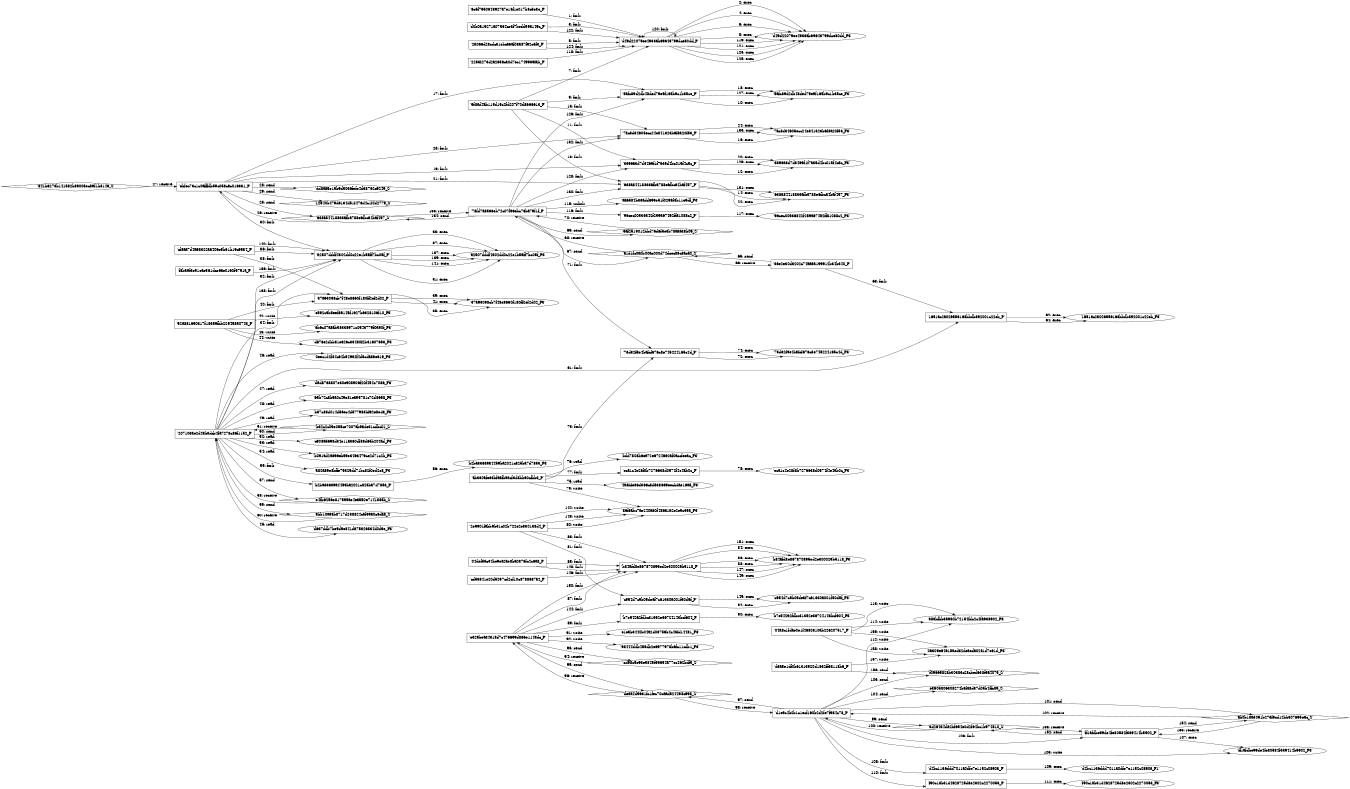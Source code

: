 digraph "D:\Learning\Paper\apt\基于CTI的攻击预警\Dataset\攻击图\ASGfromALLCTI\New VPNFilter malware targets at least 500K networking devices worldwide.dot" {
rankdir="LR"
size="9"
fixedsize="false"
splines="true"
nodesep=0.3
ranksep=0
fontsize=10
overlap="scalexy"
engine= "neato"
	"'6c5f7950643927a7e18f1e017b8c5e8e_P'" [node_type=Process shape=box]
	"'d49d22079ee4933ab69643799dce80dd_P'" [node_type=Process shape=box]
	"'6c5f7950643927a7e18f1e017b8c5e8e_P'" -> "'d49d22079ee4933ab69643799dce80dd_P'" [label="1: fork"]
	"'d49d22079ee4933ab69643799dce80dd_P'" [node_type=Process shape=box]
	"'d49d22079ee4933ab69643799dce80dd_F3'" [node_type=File shape=ellipse]
	"'d49d22079ee4933ab69643799dce80dd_P'" -> "'d49d22079ee4933ab69643799dce80dd_F3'" [label="2: exec"]
	"'d0b0a15271a07564ce3f7bedd59a149c_P'" [node_type=Process shape=box]
	"'d49d22079ee4933ab69643799dce80dd_P'" [node_type=Process shape=box]
	"'d0b0a15271a07564ce3f7bedd59a149c_P'" -> "'d49d22079ee4933ab69643799dce80dd_P'" [label="3: fork"]
	"'d49d22079ee4933ab69643799dce80dd_P'" [node_type=Process shape=box]
	"'d49d22079ee4933ab69643799dce80dd_F3'" [node_type=File shape=ellipse]
	"'d49d22079ee4933ab69643799dce80dd_P'" -> "'d49d22079ee4933ab69643799dce80dd_F3'" [label="4: exec"]
	"'2a066d28cdc31ebca6af08a87f92c5f3_P'" [node_type=Process shape=box]
	"'d49d22079ee4933ab69643799dce80dd_P'" [node_type=Process shape=box]
	"'2a066d28cdc31ebca6af08a87f92c5f3_P'" -> "'d49d22079ee4933ab69643799dce80dd_P'" [label="5: fork"]
	"'d49d22079ee4933ab69643799dce80dd_P'" [node_type=Process shape=box]
	"'d49d22079ee4933ab69643799dce80dd_F3'" [node_type=File shape=ellipse]
	"'d49d22079ee4933ab69643799dce80dd_P'" -> "'d49d22079ee4933ab69643799dce80dd_F3'" [label="6: exec"]
	"'9f8ad4ab115d15c4fd207f70d8666613_P'" [node_type=Process shape=box]
	"'d49d22079ee4933ab69643799dce80dd_P'" [node_type=Process shape=box]
	"'9f8ad4ab115d15c4fd207f70d8666613_P'" -> "'d49d22079ee4933ab69643799dce80dd_P'" [label="7: fork"]
	"'d49d22079ee4933ab69643799dce80dd_P'" [node_type=Process shape=box]
	"'d49d22079ee4933ab69643799dce80dd_F3'" [node_type=File shape=ellipse]
	"'d49d22079ee4933ab69643799dce80dd_P'" -> "'d49d22079ee4933ab69643799dce80dd_F3'" [label="8: exec"]
	"'9f8ad4ab115d15c4fd207f70d8666613_P'" [node_type=Process shape=box]
	"'5afc89d2db48ded79e9f165b9c1b35ce_P'" [node_type=Process shape=box]
	"'9f8ad4ab115d15c4fd207f70d8666613_P'" -> "'5afc89d2db48ded79e9f165b9c1b35ce_P'" [label="9: fork"]
	"'5afc89d2db48ded79e9f165b9c1b35ce_P'" [node_type=Process shape=box]
	"'5afc89d2db48ded79e9f165b9c1b35ce_F3'" [node_type=File shape=ellipse]
	"'5afc89d2db48ded79e9f165b9c1b35ce_P'" -> "'5afc89d2db48ded79e9f165b9c1b35ce_F3'" [label="10: exec"]
	"'9f8ad4ab115d15c4fd207f70d8666613_P'" [node_type=Process shape=box]
	"'3396a3d7d3469f1f7a35d4bc015f4c5c_P'" [node_type=Process shape=box]
	"'9f8ad4ab115d15c4fd207f70d8666613_P'" -> "'3396a3d7d3469f1f7a35d4bc015f4c5c_P'" [label="11: fork"]
	"'3396a3d7d3469f1f7a35d4bc015f4c5c_P'" [node_type=Process shape=box]
	"'3396a3d7d3469f1f7a35d4bc015f4c5c_F3'" [node_type=File shape=ellipse]
	"'3396a3d7d3469f1f7a35d4bc015f4c5c_P'" -> "'3396a3d7d3469f1f7a35d4bc015f4c5c_F3'" [label="12: exec"]
	"'9f8ad4ab115d15c4fd207f70d8666613_P'" [node_type=Process shape=box]
	"'638a84418833afba788e6fbca4baf457_P'" [node_type=Process shape=box]
	"'9f8ad4ab115d15c4fd207f70d8666613_P'" -> "'638a84418833afba788e6fbca4baf457_P'" [label="13: fork"]
	"'638a84418833afba788e6fbca4baf457_P'" [node_type=Process shape=box]
	"'638a84418833afba788e6fbca4baf457_F3'" [node_type=File shape=ellipse]
	"'638a84418833afba788e6fbca4baf457_P'" -> "'638a84418833afba788e6fbca4baf457_F3'" [label="14: exec"]
	"'9f8ad4ab115d15c4fd207f70d8666613_P'" [node_type=Process shape=box]
	"'7ac8d34605ecc24e841323b6f8a20f53_P'" [node_type=Process shape=box]
	"'9f8ad4ab115d15c4fd207f70d8666613_P'" -> "'7ac8d34605ecc24e841323b6f8a20f53_P'" [label="15: fork"]
	"'7ac8d34605ecc24e841323b6f8a20f53_P'" [node_type=Process shape=box]
	"'7ac8d34605ecc24e841323b6f8a20f53_F3'" [node_type=File shape=ellipse]
	"'7ac8d34605ecc24e841323b6f8a20f53_P'" -> "'7ac8d34605ecc24e841323b6f8a20f53_F3'" [label="16: exec"]
	"'ebfec73c1c0afffdb59c058cac016331_P'" [node_type=Process shape=box]
	"'5afc89d2db48ded79e9f165b9c1b35ce_P'" [node_type=Process shape=box]
	"'ebfec73c1c0afffdb59c058cac016331_P'" -> "'5afc89d2db48ded79e9f165b9c1b35ce_P'" [label="17: fork"]
	"'5afc89d2db48ded79e9f165b9c1b35ce_P'" [node_type=Process shape=box]
	"'5afc89d2db48ded79e9f165b9c1b35ce_F3'" [node_type=File shape=ellipse]
	"'5afc89d2db48ded79e9f165b9c1b35ce_P'" -> "'5afc89d2db48ded79e9f165b9c1b35ce_F3'" [label="18: exec"]
	"'ebfec73c1c0afffdb59c058cac016331_P'" [node_type=Process shape=box]
	"'3396a3d7d3469f1f7a35d4bc015f4c5c_P'" [node_type=Process shape=box]
	"'ebfec73c1c0afffdb59c058cac016331_P'" -> "'3396a3d7d3469f1f7a35d4bc015f4c5c_P'" [label="19: fork"]
	"'3396a3d7d3469f1f7a35d4bc015f4c5c_P'" [node_type=Process shape=box]
	"'3396a3d7d3469f1f7a35d4bc015f4c5c_F3'" [node_type=File shape=ellipse]
	"'3396a3d7d3469f1f7a35d4bc015f4c5c_P'" -> "'3396a3d7d3469f1f7a35d4bc015f4c5c_F3'" [label="20: exec"]
	"'ebfec73c1c0afffdb59c058cac016331_P'" [node_type=Process shape=box]
	"'638a84418833afba788e6fbca4baf457_P'" [node_type=Process shape=box]
	"'ebfec73c1c0afffdb59c058cac016331_P'" -> "'638a84418833afba788e6fbca4baf457_P'" [label="21: fork"]
	"'638a84418833afba788e6fbca4baf457_P'" [node_type=Process shape=box]
	"'638a84418833afba788e6fbca4baf457_F3'" [node_type=File shape=ellipse]
	"'638a84418833afba788e6fbca4baf457_P'" -> "'638a84418833afba788e6fbca4baf457_F3'" [label="22: exec"]
	"'ebfec73c1c0afffdb59c058cac016331_P'" [node_type=Process shape=box]
	"'7ac8d34605ecc24e841323b6f8a20f53_P'" [node_type=Process shape=box]
	"'ebfec73c1c0afffdb59c058cac016331_P'" -> "'7ac8d34605ecc24e841323b6f8a20f53_P'" [label="23: fork"]
	"'7ac8d34605ecc24e841323b6f8a20f53_P'" [node_type=Process shape=box]
	"'7ac8d34605ecc24e841323b6f8a20f53_F3'" [node_type=File shape=ellipse]
	"'7ac8d34605ecc24e841323b6f8a20f53_P'" -> "'7ac8d34605ecc24e841323b6f8a20f53_F3'" [label="24: exec"]
	"'638a84418833afba788e6fbca4baf457_S'" [node_type=Socket shape=diamond]
	"'ebfec73c1c0afffdb59c058cac016331_P'" [node_type=Process shape=box]
	"'ebfec73c1c0afffdb59c058cac016331_P'" -> "'638a84418833afba788e6fbca4baf457_S'" [label="25: send"]
	"'638a84418833afba788e6fbca4baf457_S'" -> "'ebfec73c1c0afffdb59c058cac016331_P'" [label="26: receive"]
	"'ebfec73c1c0afffdb59c058cac016331_P'" [node_type=Process shape=box]
	"'341b6273b141582b89005ec89f1b8146_S'" [node_type=Socket shape=diamond]
	"'341b6273b141582b89005ec89f1b8146_S'" -> "'ebfec73c1c0afffdb59c058cac016331_P'" [label="27: receive"]
	"'dd8aa5e15b9d5036fefe4d38762c9249_S'" [node_type=Socket shape=diamond]
	"'ebfec73c1c0afffdb59c058cac016331_P'" [node_type=Process shape=box]
	"'ebfec73c1c0afffdb59c058cac016331_P'" -> "'dd8aa5e15b9d5036fefe4d38762c9249_S'" [label="28: send"]
	"'12640b479d6134d51f476d4c1f4d2779_S'" [node_type=Socket shape=diamond]
	"'ebfec73c1c0afffdb59c058cac016331_P'" [node_type=Process shape=box]
	"'ebfec73c1c0afffdb59c058cac016331_P'" -> "'12640b479d6134d51f476d4c1f4d2779_S'" [label="29: send"]
	"'ebfec73c1c0afffdb59c058cac016331_P'" [node_type=Process shape=box]
	"'a2507dddf4302dd0c22e1b55ff7bc05f_P'" [node_type=Process shape=box]
	"'ebfec73c1c0afffdb59c058cac016331_P'" -> "'a2507dddf4302dd0c22e1b55ff7bc05f_P'" [label="30: fork"]
	"'a2507dddf4302dd0c22e1b55ff7bc05f_P'" [node_type=Process shape=box]
	"'a2507dddf4302dd0c22e1b55ff7bc05f_F3'" [node_type=File shape=ellipse]
	"'a2507dddf4302dd0c22e1b55ff7bc05f_P'" -> "'a2507dddf4302dd0c22e1b55ff7bc05f_F3'" [label="31: exec"]
	"'207103ae2d43badcb4fa7278c86f1152_P'" [node_type=Process shape=box]
	"'a2507dddf4302dd0c22e1b55ff7bc05f_P'" [node_type=Process shape=box]
	"'207103ae2d43badcb4fa7278c86f1152_P'" -> "'a2507dddf4302dd0c22e1b55ff7bc05f_P'" [label="32: fork"]
	"'a2507dddf4302dd0c22e1b55ff7bc05f_P'" [node_type=Process shape=box]
	"'a2507dddf4302dd0c22e1b55ff7bc05f_F3'" [node_type=File shape=ellipse]
	"'a2507dddf4302dd0c22e1b55ff7bc05f_P'" -> "'a2507dddf4302dd0c22e1b55ff7bc05f_F3'" [label="33: exec"]
	"'207103ae2d43badcb4fa7278c86f1152_P'" [node_type=Process shape=box]
	"'37a93098cb7f48e8660f180ff2ef2d02_P'" [node_type=Process shape=box]
	"'207103ae2d43badcb4fa7278c86f1152_P'" -> "'37a93098cb7f48e8660f180ff2ef2d02_P'" [label="34: fork"]
	"'37a93098cb7f48e8660f180ff2ef2d02_P'" [node_type=Process shape=box]
	"'37a93098cb7f48e8660f180ff2ef2d02_F3'" [node_type=File shape=ellipse]
	"'37a93098cb7f48e8660f180ff2ef2d02_P'" -> "'37a93098cb7f48e8660f180ff2ef2d02_F3'" [label="35: exec"]
	"'cf8aa7d4a98322aa406e5b61b19c95a4_P'" [node_type=Process shape=box]
	"'a2507dddf4302dd0c22e1b55ff7bc05f_P'" [node_type=Process shape=box]
	"'cf8aa7d4a98322aa406e5b61b19c95a4_P'" -> "'a2507dddf4302dd0c22e1b55ff7bc05f_P'" [label="36: fork"]
	"'a2507dddf4302dd0c22e1b55ff7bc05f_P'" [node_type=Process shape=box]
	"'a2507dddf4302dd0c22e1b55ff7bc05f_F3'" [node_type=File shape=ellipse]
	"'a2507dddf4302dd0c22e1b55ff7bc05f_P'" -> "'a2507dddf4302dd0c22e1b55ff7bc05f_F3'" [label="37: exec"]
	"'cf8aa7d4a98322aa406e5b61b19c95a4_P'" [node_type=Process shape=box]
	"'37a93098cb7f48e8660f180ff2ef2d02_P'" [node_type=Process shape=box]
	"'cf8aa7d4a98322aa406e5b61b19c95a4_P'" -> "'37a93098cb7f48e8660f180ff2ef2d02_P'" [label="38: fork"]
	"'37a93098cb7f48e8660f180ff2ef2d02_P'" [node_type=Process shape=box]
	"'37a93098cb7f48e8660f180ff2ef2d02_F3'" [node_type=File shape=ellipse]
	"'37a93098cb7f48e8660f180ff2ef2d02_P'" -> "'37a93098cb7f48e8660f180ff2ef2d02_F3'" [label="39: exec"]
	"'52a881690317f18359fbb22945850743_P'" [node_type=Process shape=box]
	"'37a93098cb7f48e8660f180ff2ef2d02_P'" [node_type=Process shape=box]
	"'52a881690317f18359fbb22945850743_P'" -> "'37a93098cb7f48e8660f180ff2ef2d02_P'" [label="40: fork"]
	"'37a93098cb7f48e8660f180ff2ef2d02_P'" [node_type=Process shape=box]
	"'37a93098cb7f48e8660f180ff2ef2d02_F3'" [node_type=File shape=ellipse]
	"'37a93098cb7f48e8660f180ff2ef2d02_P'" -> "'37a93098cb7f48e8660f180ff2ef2d02_F3'" [label="41: exec"]
	"'e592c9b5eef89145f1627b6328106f10_F3'" [node_type=file shape=ellipse]
	"'52a881690317f18359fbb22945850743_P'" [node_type=Process shape=box]
	"'52a881690317f18359fbb22945850743_P'" -> "'e592c9b5eef89145f1627b6328106f10_F3'" [label="42: write"]
	"'6b6c07a8ab58338971c0543779f0a90f_F3'" [node_type=file shape=ellipse]
	"'52a881690317f18359fbb22945850743_P'" [node_type=Process shape=box]
	"'52a881690317f18359fbb22945850743_P'" -> "'6b6c07a8ab58338971c0543779f0a90f_F3'" [label="43: write"]
	"'d676e2dbb81e626c33480f2b31607653_F3'" [node_type=file shape=ellipse]
	"'52a881690317f18359fbb22945850743_P'" [node_type=Process shape=box]
	"'52a881690317f18359fbb22945850743_P'" -> "'d676e2dbb81e626c33480f2b31607653_F3'" [label="44: write"]
	"'d637ddb7be9d9e841da75326834d0d9e_F3'" [node_type=file shape=ellipse]
	"'207103ae2d43badcb4fa7278c86f1152_P'" [node_type=Process shape=box]
	"'207103ae2d43badcb4fa7278c86f1152_P'" -> "'d637ddb7be9d9e841da75326834d0d9e_F3'" [label="45: read"]
	"'0eec1d4f84c64b549a4f4d5cda8ae619_F3'" [node_type=file shape=ellipse]
	"'207103ae2d43badcb4fa7278c86f1152_P'" [node_type=Process shape=box]
	"'207103ae2d43badcb4fa7278c86f1152_P'" -> "'0eec1d4f84c64b549a4f4d5cda8ae619_F3'" [label="46: read"]
	"'d5d8768807e30e908906f20f454c7086_F3'" [node_type=file shape=ellipse]
	"'207103ae2d43badcb4fa7278c86f1152_P'" [node_type=Process shape=box]
	"'207103ae2d43badcb4fa7278c86f1152_P'" -> "'d5d8768807e30e908906f20f454c7086_F3'" [label="47: read"]
	"'65b72c8b5a0c49e81ea55781c72d8658_F3'" [node_type=file shape=ellipse]
	"'207103ae2d43badcb4fa7278c86f1152_P'" [node_type=Process shape=box]
	"'207103ae2d43badcb4fa7278c86f1152_P'" -> "'65b72c8b5a0c49e81ea55781c72d8658_F3'" [label="48: read"]
	"'b37c88d014d56ec4d577988bf92e8ed3_F3'" [node_type=file shape=ellipse]
	"'207103ae2d43badcb4fa7278c86f1152_P'" [node_type=Process shape=box]
	"'207103ae2d43badcb4fa7278c86f1152_P'" -> "'b37c88d014d56ec4d577988bf92e8ed3_F3'" [label="49: read"]
	"'b32c2c09e055ce7007ab9ade31cdbc01_S'" [node_type=Socket shape=diamond]
	"'207103ae2d43badcb4fa7278c86f1152_P'" [node_type=Process shape=box]
	"'207103ae2d43badcb4fa7278c86f1152_P'" -> "'b32c2c09e055ce7007ab9ade31cdbc01_S'" [label="50: send"]
	"'b32c2c09e055ce7007ab9ade31cdbc01_S'" -> "'207103ae2d43badcb4fa7278c86f1152_P'" [label="51: receive"]
	"'c908a5698d34e11a360df88d65b204ad_F3'" [node_type=file shape=ellipse]
	"'207103ae2d43badcb4fa7278c86f1152_P'" [node_type=Process shape=box]
	"'207103ae2d43badcb4fa7278c86f1152_P'" -> "'c908a5698d34e11a360df88d65b204ad_F3'" [label="52: read"]
	"'b091ad2a696eb59e3463479ce2d71c2b_F3'" [node_type=file shape=ellipse]
	"'207103ae2d43badcb4fa7278c86f1152_P'" [node_type=Process shape=box]
	"'207103ae2d43badcb4fa7278c86f1152_P'" -> "'b091ad2a696eb59e3463479ce2d71c2b_F3'" [label="53: read"]
	"'a82a89e8bffe75325dd71bc82f0ed2e8_F3'" [node_type=file shape=ellipse]
	"'207103ae2d43badcb4fa7278c86f1152_P'" [node_type=Process shape=box]
	"'207103ae2d43badcb4fa7278c86f1152_P'" -> "'a82a89e8bffe75325dd71bc82f0ed2e8_F3'" [label="54: read"]
	"'207103ae2d43badcb4fa7278c86f1152_P'" [node_type=Process shape=box]
	"'b2ba33689a4459ba2021c825ba7d7853_P'" [node_type=Process shape=box]
	"'207103ae2d43badcb4fa7278c86f1152_P'" -> "'b2ba33689a4459ba2021c825ba7d7853_P'" [label="55: fork"]
	"'b2ba33689a4459ba2021c825ba7d7853_P'" [node_type=Process shape=box]
	"'b2ba33689a4459ba2021c825ba7d7853_F3'" [node_type=File shape=ellipse]
	"'b2ba33689a4459ba2021c825ba7d7853_P'" -> "'b2ba33689a4459ba2021c825ba7d7853_F3'" [label="56: exec"]
	"'e4fb6256e817595ae4ea550e7141385b_S'" [node_type=Socket shape=diamond]
	"'207103ae2d43badcb4fa7278c86f1152_P'" [node_type=Process shape=box]
	"'207103ae2d43badcb4fa7278c86f1152_P'" -> "'e4fb6256e817595ae4ea550e7141385b_S'" [label="57: send"]
	"'e4fb6256e817595ae4ea550e7141385b_S'" -> "'207103ae2d43badcb4fa7278c86f1152_P'" [label="58: receive"]
	"'3bb10a98b8717d238824c5f99a0c6da8_S'" [node_type=Socket shape=diamond]
	"'207103ae2d43badcb4fa7278c86f1152_P'" [node_type=Process shape=box]
	"'207103ae2d43badcb4fa7278c86f1152_P'" -> "'3bb10a98b8717d238824c5f99a0c6da8_S'" [label="59: send"]
	"'3bb10a98b8717d238824c5f99a0c6da8_S'" -> "'207103ae2d43badcb4fa7278c86f1152_P'" [label="60: receive"]
	"'207103ae2d43badcb4fa7278c86f1152_P'" [node_type=Process shape=box]
	"'1651ac2a026556168bbdb892001c22eb_P'" [node_type=Process shape=box]
	"'207103ae2d43badcb4fa7278c86f1152_P'" -> "'1651ac2a026556168bbdb892001c22eb_P'" [label="61: fork"]
	"'1651ac2a026556168bbdb892001c22eb_P'" [node_type=Process shape=box]
	"'1651ac2a026556168bbdb892001c22eb_F3'" [node_type=File shape=ellipse]
	"'1651ac2a026556168bbdb892001c22eb_P'" -> "'1651ac2a026556168bbdb892001c22eb_F3'" [label="62: exec"]
	"'36e2e30d3202c74aa5a199912b34b340_P'" [node_type=Process shape=box]
	"'1651ac2a026556168bbdb892001c22eb_P'" [node_type=Process shape=box]
	"'36e2e30d3202c74aa5a199912b34b340_P'" -> "'1651ac2a026556168bbdb892001c22eb_P'" [label="63: fork"]
	"'1651ac2a026556168bbdb892001c22eb_P'" [node_type=Process shape=box]
	"'1651ac2a026556168bbdb892001c22eb_F3'" [node_type=File shape=ellipse]
	"'1651ac2a026556168bbdb892001c22eb_P'" -> "'1651ac2a026556168bbdb892001c22eb_F3'" [label="64: exec"]
	"'a1d1fc0a0b00ac000d74dcec86c8aca0_S'" [node_type=Socket shape=diamond]
	"'36e2e30d3202c74aa5a199912b34b340_P'" [node_type=Process shape=box]
	"'36e2e30d3202c74aa5a199912b34b340_P'" -> "'a1d1fc0a0b00ac000d74dcec86c8aca0_S'" [label="65: send"]
	"'a1d1fc0a0b00ac000d74dcec86c8aca0_S'" -> "'36e2e30d3202c74aa5a199912b34b340_P'" [label="66: receive"]
	"'a1d1fc0a0b00ac000d74dcec86c8aca0_S'" [node_type=Socket shape=diamond]
	"'78fd7a8566eb72c07f96ebc76ba79f1f_P'" [node_type=Process shape=box]
	"'78fd7a8566eb72c07f96ebc76ba79f1f_P'" -> "'a1d1fc0a0b00ac000d74dcec86c8aca0_S'" [label="67: send"]
	"'a1d1fc0a0b00ac000d74dcec86c8aca0_S'" -> "'78fd7a8566eb72c07f96ebc76ba79f1f_P'" [label="68: receive"]
	"'5af2519012bbd76d6f5e3b78aaa38b09_S'" [node_type=Socket shape=diamond]
	"'78fd7a8566eb72c07f96ebc76ba79f1f_P'" [node_type=Process shape=box]
	"'78fd7a8566eb72c07f96ebc76ba79f1f_P'" -> "'5af2519012bbd76d6f5e3b78aaa38b09_S'" [label="69: send"]
	"'5af2519012bbd76d6f5e3b78aaa38b09_S'" -> "'78fd7a8566eb72c07f96ebc76ba79f1f_P'" [label="70: receive"]
	"'78fd7a8566eb72c07f96ebc76ba79f1f_P'" [node_type=Process shape=box]
	"'73d32f9e4bafcf676c8e745224165c4d_P'" [node_type=Process shape=box]
	"'78fd7a8566eb72c07f96ebc76ba79f1f_P'" -> "'73d32f9e4bafcf676c8e745224165c4d_P'" [label="71: fork"]
	"'73d32f9e4bafcf676c8e745224165c4d_P'" [node_type=Process shape=box]
	"'73d32f9e4bafcf676c8e745224165c4d_F3'" [node_type=File shape=ellipse]
	"'73d32f9e4bafcf676c8e745224165c4d_P'" -> "'73d32f9e4bafcf676c8e745224165c4d_F3'" [label="72: exec"]
	"'ab330afe33bfa5fb5acf3d8bb60cfbb3_P'" [node_type=Process shape=box]
	"'73d32f9e4bafcf676c8e745224165c4d_P'" [node_type=Process shape=box]
	"'ab330afe33bfa5fb5acf3d8bb60cfbb3_P'" -> "'73d32f9e4bafcf676c8e745224165c4d_P'" [label="73: fork"]
	"'73d32f9e4bafcf676c8e745224165c4d_P'" [node_type=Process shape=box]
	"'73d32f9e4bafcf676c8e745224165c4d_F3'" [node_type=File shape=ellipse]
	"'73d32f9e4bafcf676c8e745224165c4d_P'" -> "'73d32f9e4bafcf676c8e745224165c4d_F3'" [label="74: exec"]
	"'4a6bfe86d366c8d538669eecbdae16a5_F3'" [node_type=file shape=ellipse]
	"'ab330afe33bfa5fb5acf3d8bb60cfbb3_P'" [node_type=Process shape=box]
	"'ab330afe33bfa5fb5acf3d8bb60cfbb3_P'" -> "'4a6bfe86d366c8d538669eecbdae16a5_F3'" [label="75: read"]
	"'bdd7808b6ea72e6724662af0accfeeac_F3'" [node_type=file shape=ellipse]
	"'ab330afe33bfa5fb5acf3d8bb60cfbb3_P'" [node_type=Process shape=box]
	"'ab330afe33bfa5fb5acf3d8bb60cfbb3_P'" -> "'bdd7808b6ea72e6724662af0accfeeac_F3'" [label="76: read"]
	"'ab330afe33bfa5fb5acf3d8bb60cfbb3_P'" [node_type=Process shape=box]
	"'eca1c4e28f8b7276638d0574f4e4ab0c_P'" [node_type=Process shape=box]
	"'ab330afe33bfa5fb5acf3d8bb60cfbb3_P'" -> "'eca1c4e28f8b7276638d0574f4e4ab0c_P'" [label="77: fork"]
	"'eca1c4e28f8b7276638d0574f4e4ab0c_P'" [node_type=Process shape=box]
	"'eca1c4e28f8b7276638d0574f4e4ab0c_F3'" [node_type=File shape=ellipse]
	"'eca1c4e28f8b7276638d0574f4e4ab0c_P'" -> "'eca1c4e28f8b7276638d0574f4e4ab0c_F3'" [label="78: exec"]
	"'86f8abc7ae240a60f486a1a2e2e9c398_F3'" [node_type=file shape=ellipse]
	"'ab330afe33bfa5fb5acf3d8bb60cfbb3_P'" [node_type=Process shape=box]
	"'ab330afe33bfa5fb5acf3d8bb60cfbb3_P'" -> "'86f8abc7ae240a60f486a1a2e2e9c398_F3'" [label="79: write"]
	"'86f8abc7ae240a60f486a1a2e2e9c398_F3'" [node_type=file shape=ellipse]
	"'2e9901fabb9b31c02b722e2e830138d4_P'" [node_type=Process shape=box]
	"'2e9901fabb9b31c02b722e2e830138d4_P'" -> "'86f8abc7ae240a60f486a1a2e2e9c398_F3'" [label="80: write"]
	"'2e9901fabb9b31c02b722e2e830138d4_P'" [node_type=Process shape=box]
	"'c954d7c9b05deaf7c61330a001f50d5f_P'" [node_type=Process shape=box]
	"'2e9901fabb9b31c02b722e2e830138d4_P'" -> "'c954d7c9b05deaf7c61330a001f50d5f_P'" [label="81: fork"]
	"'c954d7c9b05deaf7c61330a001f50d5f_P'" [node_type=Process shape=box]
	"'c954d7c9b05deaf7c61330a001f50d5f_F3'" [node_type=File shape=ellipse]
	"'c954d7c9b05deaf7c61330a001f50d5f_P'" -> "'c954d7c9b05deaf7c61330a001f50d5f_F3'" [label="82: exec"]
	"'2e9901fabb9b31c02b722e2e830138d4_P'" [node_type=Process shape=box]
	"'b84afd8e867870895ed2e300029b5118_P'" [node_type=Process shape=box]
	"'2e9901fabb9b31c02b722e2e830138d4_P'" -> "'b84afd8e867870895ed2e300029b5118_P'" [label="83: fork"]
	"'b84afd8e867870895ed2e300029b5118_P'" [node_type=Process shape=box]
	"'b84afd8e867870895ed2e300029b5118_F3'" [node_type=File shape=ellipse]
	"'b84afd8e867870895ed2e300029b5118_P'" -> "'b84afd8e867870895ed2e300029b5118_F3'" [label="84: exec"]
	"'04def5ac34be9ea2ae8ba0876fc4c6a8_P'" [node_type=Process shape=box]
	"'b84afd8e867870895ed2e300029b5118_P'" [node_type=Process shape=box]
	"'04def5ac34be9ea2ae8ba0876fc4c6a8_P'" -> "'b84afd8e867870895ed2e300029b5118_P'" [label="85: fork"]
	"'b84afd8e867870895ed2e300029b5118_P'" [node_type=Process shape=box]
	"'b84afd8e867870895ed2e300029b5118_F3'" [node_type=File shape=ellipse]
	"'b84afd8e867870895ed2e300029b5118_P'" -> "'b84afd8e867870895ed2e300029b5118_F3'" [label="86: exec"]
	"'e329bea34318d7c476699d866e1143dc_P'" [node_type=Process shape=box]
	"'b84afd8e867870895ed2e300029b5118_P'" [node_type=Process shape=box]
	"'e329bea34318d7c476699d866e1143dc_P'" -> "'b84afd8e867870895ed2e300029b5118_P'" [label="87: fork"]
	"'b84afd8e867870895ed2e300029b5118_P'" [node_type=Process shape=box]
	"'b84afd8e867870895ed2e300029b5118_F3'" [node_type=File shape=ellipse]
	"'b84afd8e867870895ed2e300029b5118_P'" -> "'b84afd8e867870895ed2e300029b5118_F3'" [label="88: exec"]
	"'e329bea34318d7c476699d866e1143dc_P'" [node_type=Process shape=box]
	"'b7e542a2fdbc31352e36724143bcf604_P'" [node_type=Process shape=box]
	"'e329bea34318d7c476699d866e1143dc_P'" -> "'b7e542a2fdbc31352e36724143bcf604_P'" [label="89: fork"]
	"'b7e542a2fdbc31352e36724143bcf604_P'" [node_type=Process shape=box]
	"'b7e542a2fdbc31352e36724143bcf604_F3'" [node_type=File shape=ellipse]
	"'b7e542a2fdbc31352e36724143bcf604_P'" -> "'b7e542a2fdbc31352e36724143bcf604_F3'" [label="90: exec"]
	"'e1eab3440b04a2d03756b4c43fd14481_F3'" [node_type=file shape=ellipse]
	"'e329bea34318d7c476699d866e1143dc_P'" [node_type=Process shape=box]
	"'e329bea34318d7c476699d866e1143dc_P'" -> "'e1eab3440b04a2d03756b4c43fd14481_F3'" [label="91: write"]
	"'98444ddb455db2e6977978b6fc11cdb1_F3'" [node_type=file shape=ellipse]
	"'e329bea34318d7c476699d866e1143dc_P'" [node_type=Process shape=box]
	"'e329bea34318d7c476699d866e1143dc_P'" -> "'98444ddb455db2e6977978b6fc11cdb1_F3'" [label="92: write"]
	"'cd98c5e93e5845f59654a77ec462bdf5_S'" [node_type=Socket shape=diamond]
	"'e329bea34318d7c476699d866e1143dc_P'" [node_type=Process shape=box]
	"'e329bea34318d7c476699d866e1143dc_P'" -> "'cd98c5e93e5845f59654a77ec462bdf5_S'" [label="93: send"]
	"'cd98c5e93e5845f59654a77ec462bdf5_S'" -> "'e329bea34318d7c476699d866e1143dc_P'" [label="94: receive"]
	"'de3a4d9631fc1fec70caad524498c998_S'" [node_type=Socket shape=diamond]
	"'e329bea34318d7c476699d866e1143dc_P'" [node_type=Process shape=box]
	"'e329bea34318d7c476699d866e1143dc_P'" -> "'de3a4d9631fc1fec70caad524498c998_S'" [label="95: send"]
	"'de3a4d9631fc1fec70caad524498c998_S'" -> "'e329bea34318d7c476699d866e1143dc_P'" [label="96: receive"]
	"'de3a4d9631fc1fec70caad524498c998_S'" [node_type=Socket shape=diamond]
	"'d1e9c4b0b1c1ecf160b2d2fe7f984c78_P'" [node_type=Process shape=box]
	"'d1e9c4b0b1c1ecf160b2d2fe7f984c78_P'" -> "'de3a4d9631fc1fec70caad524498c998_S'" [label="97: send"]
	"'de3a4d9631fc1fec70caad524498c998_S'" -> "'d1e9c4b0b1c1ecf160b2d2fe7f984c78_P'" [label="98: receive"]
	"'3d26434d82bf654e0d2f64bc1b974810_S'" [node_type=Socket shape=diamond]
	"'d1e9c4b0b1c1ecf160b2d2fe7f984c78_P'" [node_type=Process shape=box]
	"'d1e9c4b0b1c1ecf160b2d2fe7f984c78_P'" -> "'3d26434d82bf654e0d2f64bc1b974810_S'" [label="99: send"]
	"'3d26434d82bf654e0d2f64bc1b974810_S'" -> "'d1e9c4b0b1c1ecf160b2d2fe7f984c78_P'" [label="100: receive"]
	"'ab0b18a3091b275f9cd12bb307695e6c_S'" [node_type=Socket shape=diamond]
	"'d1e9c4b0b1c1ecf160b2d2fe7f984c78_P'" [node_type=Process shape=box]
	"'d1e9c4b0b1c1ecf160b2d2fe7f984c78_P'" -> "'ab0b18a3091b275f9cd12bb307695e6c_S'" [label="101: send"]
	"'ab0b18a3091b275f9cd12bb307695e6c_S'" -> "'d1e9c4b0b1c1ecf160b2d2fe7f984c78_P'" [label="102: receive"]
	"'f09665828b30383c28cbed638f5a4075_S'" [node_type=Socket shape=diamond]
	"'d1e9c4b0b1c1ecf160b2d2fe7f984c78_P'" [node_type=Process shape=box]
	"'d1e9c4b0b1c1ecf160b2d2fe7f984c78_P'" -> "'f09665828b30383c28cbed638f5a4075_S'" [label="103: send"]
	"'e3605806308274b8fa8d37d05b4ffc89_S'" [node_type=Socket shape=diamond]
	"'d1e9c4b0b1c1ecf160b2d2fe7f984c78_P'" [node_type=Process shape=box]
	"'d1e9c4b0b1c1ecf160b2d2fe7f984c78_P'" -> "'e3605806308274b8fa8d37d05b4ffc89_S'" [label="104: send"]
	"'ff1afdbe99de4fe80584f339414b5902_F3'" [node_type=file shape=ellipse]
	"'d1e9c4b0b1c1ecf160b2d2fe7f984c78_P'" [node_type=Process shape=box]
	"'d1e9c4b0b1c1ecf160b2d2fe7f984c78_P'" -> "'ff1afdbe99de4fe80584f339414b5902_F3'" [label="105: write"]
	"'d1e9c4b0b1c1ecf160b2d2fe7f984c78_P'" [node_type=Process shape=box]
	"'ff1afdbe99de4fe80584f339414b5902_P'" [node_type=Process shape=box]
	"'d1e9c4b0b1c1ecf160b2d2fe7f984c78_P'" -> "'ff1afdbe99de4fe80584f339414b5902_P'" [label="106: fork"]
	"'ff1afdbe99de4fe80584f339414b5902_P'" [node_type=Process shape=box]
	"'ff1afdbe99de4fe80584f339414b5902_F3'" [node_type=File shape=ellipse]
	"'ff1afdbe99de4fe80584f339414b5902_P'" -> "'ff1afdbe99de4fe80584f339414b5902_F3'" [label="107: exec"]
	"'d1e9c4b0b1c1ecf160b2d2fe7f984c78_P'" [node_type=Process shape=box]
	"'d4bc1136ddd7011a0dfe7e1152c0890a_P'" [node_type=Process shape=box]
	"'d1e9c4b0b1c1ecf160b2d2fe7f984c78_P'" -> "'d4bc1136ddd7011a0dfe7e1152c0890a_P'" [label="108: fork"]
	"'d4bc1136ddd7011a0dfe7e1152c0890a_P'" [node_type=Process shape=box]
	"'d4bc1136ddd7011a0dfe7e1152c0890a_F1'" [node_type=File shape=ellipse]
	"'d4bc1136ddd7011a0dfe7e1152c0890a_P'" -> "'d4bc1136ddd7011a0dfe7e1152c0890a_F1'" [label="109: exec"]
	"'d1e9c4b0b1c1ecf160b2d2fe7f984c78_P'" [node_type=Process shape=box]
	"'f90c18b31d4628725d8e2302c2270053_P'" [node_type=Process shape=box]
	"'d1e9c4b0b1c1ecf160b2d2fe7f984c78_P'" -> "'f90c18b31d4628725d8e2302c2270053_P'" [label="110: fork"]
	"'f90c18b31d4628725d8e2302c2270053_P'" [node_type=Process shape=box]
	"'f90c18b31d4628725d8e2302c2270053_F3'" [node_type=File shape=ellipse]
	"'f90c18b31d4628725d8e2302c2270053_P'" -> "'f90c18b31d4628725d8e2302c2270053_F3'" [label="111: exec"]
	"'38abfbb35980b72154fdc2c4fa938902_F3'" [node_type=file shape=ellipse]
	"'d1e9c4b0b1c1ecf160b2d2fe7f984c78_P'" [node_type=Process shape=box]
	"'d1e9c4b0b1c1ecf160b2d2fe7f984c78_P'" -> "'38abfbb35980b72154fdc2c4fa938902_F3'" [label="112: write"]
	"'38abfbb35980b72154fdc2c4fa938902_F3'" [node_type=file shape=ellipse]
	"'04a8c1fdae0e1f4680810ab226207517_P'" [node_type=Process shape=box]
	"'04a8c1fdae0e1f4680810ab226207517_P'" -> "'38abfbb35980b72154fdc2c4fa938902_F3'" [label="113: write"]
	"'38abfbb35980b72154fdc2c4fa938902_F3'" [node_type=file shape=ellipse]
	"'04a8c1fdae0e1f4680810ab226207517_P'" [node_type=Process shape=box]
	"'04a8c1fdae0e1f4680810ab226207517_P'" -> "'38abfbb35980b72154fdc2c4fa938902_F3'" [label="114: write"]
	"'aa6584b33add699e51f0298f3b11e9df_F3'" [node_type=file shape=ellipse]
	"'78fd7a8566eb72c07f96ebc76ba79f1f_P'" [node_type=Process shape=box]
	"'78fd7a8566eb72c07f96ebc76ba79f1f_P'" -> "'aa6584b33add699e51f0298f3b11e9df_F3'" [label="115: unlink"]
	"'78fd7a8566eb72c07f96ebc76ba79f1f_P'" [node_type=Process shape=box]
	"'96cec00536842f259a67452ff81088c2_P'" [node_type=Process shape=box]
	"'78fd7a8566eb72c07f96ebc76ba79f1f_P'" -> "'96cec00536842f259a67452ff81088c2_P'" [label="116: fork"]
	"'96cec00536842f259a67452ff81088c2_P'" [node_type=Process shape=box]
	"'96cec00536842f259a67452ff81088c2_F3'" [node_type=File shape=ellipse]
	"'96cec00536842f259a67452ff81088c2_P'" -> "'96cec00536842f259a67452ff81088c2_F3'" [label="117: exec"]
	"'2253f273d2a265aca0d7ec1749939fab_P'" [node_type=Process shape=box]
	"'d49d22079ee4933ab69643799dce80dd_P'" [node_type=Process shape=box]
	"'2253f273d2a265aca0d7ec1749939fab_P'" -> "'d49d22079ee4933ab69643799dce80dd_P'" [label="118: fork"]
	"'d49d22079ee4933ab69643799dce80dd_P'" [node_type=Process shape=box]
	"'d49d22079ee4933ab69643799dce80dd_F3'" [node_type=File shape=ellipse]
	"'d49d22079ee4933ab69643799dce80dd_P'" -> "'d49d22079ee4933ab69643799dce80dd_F3'" [label="119: exec"]
	"'d49d22079ee4933ab69643799dce80dd_P'" [node_type=Process shape=box]
	"'d49d22079ee4933ab69643799dce80dd_P'" [node_type=Process shape=box]
	"'d49d22079ee4933ab69643799dce80dd_P'" -> "'d49d22079ee4933ab69643799dce80dd_P'" [label="120: fork"]
	"'d49d22079ee4933ab69643799dce80dd_P'" [node_type=Process shape=box]
	"'d49d22079ee4933ab69643799dce80dd_F3'" [node_type=File shape=ellipse]
	"'d49d22079ee4933ab69643799dce80dd_P'" -> "'d49d22079ee4933ab69643799dce80dd_F3'" [label="121: exec"]
	"'d0b0a15271a07564ce3f7bedd59a149c_P'" [node_type=Process shape=box]
	"'d49d22079ee4933ab69643799dce80dd_P'" [node_type=Process shape=box]
	"'d0b0a15271a07564ce3f7bedd59a149c_P'" -> "'d49d22079ee4933ab69643799dce80dd_P'" [label="122: fork"]
	"'d49d22079ee4933ab69643799dce80dd_P'" [node_type=Process shape=box]
	"'d49d22079ee4933ab69643799dce80dd_F3'" [node_type=File shape=ellipse]
	"'d49d22079ee4933ab69643799dce80dd_P'" -> "'d49d22079ee4933ab69643799dce80dd_F3'" [label="123: exec"]
	"'2a066d28cdc31ebca6af08a87f92c5f3_P'" [node_type=Process shape=box]
	"'d49d22079ee4933ab69643799dce80dd_P'" [node_type=Process shape=box]
	"'2a066d28cdc31ebca6af08a87f92c5f3_P'" -> "'d49d22079ee4933ab69643799dce80dd_P'" [label="124: fork"]
	"'d49d22079ee4933ab69643799dce80dd_P'" [node_type=Process shape=box]
	"'d49d22079ee4933ab69643799dce80dd_F3'" [node_type=File shape=ellipse]
	"'d49d22079ee4933ab69643799dce80dd_P'" -> "'d49d22079ee4933ab69643799dce80dd_F3'" [label="125: exec"]
	"'78fd7a8566eb72c07f96ebc76ba79f1f_P'" [node_type=Process shape=box]
	"'5afc89d2db48ded79e9f165b9c1b35ce_P'" [node_type=Process shape=box]
	"'78fd7a8566eb72c07f96ebc76ba79f1f_P'" -> "'5afc89d2db48ded79e9f165b9c1b35ce_P'" [label="126: fork"]
	"'5afc89d2db48ded79e9f165b9c1b35ce_P'" [node_type=Process shape=box]
	"'5afc89d2db48ded79e9f165b9c1b35ce_F3'" [node_type=File shape=ellipse]
	"'5afc89d2db48ded79e9f165b9c1b35ce_P'" -> "'5afc89d2db48ded79e9f165b9c1b35ce_F3'" [label="127: exec"]
	"'78fd7a8566eb72c07f96ebc76ba79f1f_P'" [node_type=Process shape=box]
	"'3396a3d7d3469f1f7a35d4bc015f4c5c_P'" [node_type=Process shape=box]
	"'78fd7a8566eb72c07f96ebc76ba79f1f_P'" -> "'3396a3d7d3469f1f7a35d4bc015f4c5c_P'" [label="128: fork"]
	"'3396a3d7d3469f1f7a35d4bc015f4c5c_P'" [node_type=Process shape=box]
	"'3396a3d7d3469f1f7a35d4bc015f4c5c_F3'" [node_type=File shape=ellipse]
	"'3396a3d7d3469f1f7a35d4bc015f4c5c_P'" -> "'3396a3d7d3469f1f7a35d4bc015f4c5c_F3'" [label="129: exec"]
	"'78fd7a8566eb72c07f96ebc76ba79f1f_P'" [node_type=Process shape=box]
	"'638a84418833afba788e6fbca4baf457_P'" [node_type=Process shape=box]
	"'78fd7a8566eb72c07f96ebc76ba79f1f_P'" -> "'638a84418833afba788e6fbca4baf457_P'" [label="130: fork"]
	"'638a84418833afba788e6fbca4baf457_P'" [node_type=Process shape=box]
	"'638a84418833afba788e6fbca4baf457_F3'" [node_type=File shape=ellipse]
	"'638a84418833afba788e6fbca4baf457_P'" -> "'638a84418833afba788e6fbca4baf457_F3'" [label="131: exec"]
	"'78fd7a8566eb72c07f96ebc76ba79f1f_P'" [node_type=Process shape=box]
	"'7ac8d34605ecc24e841323b6f8a20f53_P'" [node_type=Process shape=box]
	"'78fd7a8566eb72c07f96ebc76ba79f1f_P'" -> "'7ac8d34605ecc24e841323b6f8a20f53_P'" [label="132: fork"]
	"'7ac8d34605ecc24e841323b6f8a20f53_P'" [node_type=Process shape=box]
	"'7ac8d34605ecc24e841323b6f8a20f53_F3'" [node_type=File shape=ellipse]
	"'7ac8d34605ecc24e841323b6f8a20f53_P'" -> "'7ac8d34605ecc24e841323b6f8a20f53_F3'" [label="133: exec"]
	"'638a84418833afba788e6fbca4baf457_S'" [node_type=Socket shape=diamond]
	"'78fd7a8566eb72c07f96ebc76ba79f1f_P'" [node_type=Process shape=box]
	"'78fd7a8566eb72c07f96ebc76ba79f1f_P'" -> "'638a84418833afba788e6fbca4baf457_S'" [label="134: send"]
	"'638a84418833afba788e6fbca4baf457_S'" -> "'78fd7a8566eb72c07f96ebc76ba79f1f_P'" [label="135: receive"]
	"'f8ba5f3e91eae561dce6ae0160f5751a_P'" [node_type=Process shape=box]
	"'a2507dddf4302dd0c22e1b55ff7bc05f_P'" [node_type=Process shape=box]
	"'f8ba5f3e91eae561dce6ae0160f5751a_P'" -> "'a2507dddf4302dd0c22e1b55ff7bc05f_P'" [label="136: fork"]
	"'a2507dddf4302dd0c22e1b55ff7bc05f_P'" [node_type=Process shape=box]
	"'a2507dddf4302dd0c22e1b55ff7bc05f_F3'" [node_type=File shape=ellipse]
	"'a2507dddf4302dd0c22e1b55ff7bc05f_P'" -> "'a2507dddf4302dd0c22e1b55ff7bc05f_F3'" [label="137: exec"]
	"'207103ae2d43badcb4fa7278c86f1152_P'" [node_type=Process shape=box]
	"'a2507dddf4302dd0c22e1b55ff7bc05f_P'" [node_type=Process shape=box]
	"'207103ae2d43badcb4fa7278c86f1152_P'" -> "'a2507dddf4302dd0c22e1b55ff7bc05f_P'" [label="138: fork"]
	"'a2507dddf4302dd0c22e1b55ff7bc05f_P'" [node_type=Process shape=box]
	"'a2507dddf4302dd0c22e1b55ff7bc05f_F3'" [node_type=File shape=ellipse]
	"'a2507dddf4302dd0c22e1b55ff7bc05f_P'" -> "'a2507dddf4302dd0c22e1b55ff7bc05f_F3'" [label="139: exec"]
	"'cf8aa7d4a98322aa406e5b61b19c95a4_P'" [node_type=Process shape=box]
	"'a2507dddf4302dd0c22e1b55ff7bc05f_P'" [node_type=Process shape=box]
	"'cf8aa7d4a98322aa406e5b61b19c95a4_P'" -> "'a2507dddf4302dd0c22e1b55ff7bc05f_P'" [label="140: fork"]
	"'a2507dddf4302dd0c22e1b55ff7bc05f_P'" [node_type=Process shape=box]
	"'a2507dddf4302dd0c22e1b55ff7bc05f_F3'" [node_type=File shape=ellipse]
	"'a2507dddf4302dd0c22e1b55ff7bc05f_P'" -> "'a2507dddf4302dd0c22e1b55ff7bc05f_F3'" [label="141: exec"]
	"'86f8abc7ae240a60f486a1a2e2e9c398_F3'" [node_type=file shape=ellipse]
	"'2e9901fabb9b31c02b722e2e830138d4_P'" [node_type=Process shape=box]
	"'2e9901fabb9b31c02b722e2e830138d4_P'" -> "'86f8abc7ae240a60f486a1a2e2e9c398_F3'" [label="142: write"]
	"'86f8abc7ae240a60f486a1a2e2e9c398_F3'" [node_type=file shape=ellipse]
	"'2e9901fabb9b31c02b722e2e830138d4_P'" [node_type=Process shape=box]
	"'2e9901fabb9b31c02b722e2e830138d4_P'" -> "'86f8abc7ae240a60f486a1a2e2e9c398_F3'" [label="143: write"]
	"'e329bea34318d7c476699d866e1143dc_P'" [node_type=Process shape=box]
	"'c954d7c9b05deaf7c61330a001f50d5f_P'" [node_type=Process shape=box]
	"'e329bea34318d7c476699d866e1143dc_P'" -> "'c954d7c9b05deaf7c61330a001f50d5f_P'" [label="144: fork"]
	"'c954d7c9b05deaf7c61330a001f50d5f_P'" [node_type=Process shape=box]
	"'c954d7c9b05deaf7c61330a001f50d5f_F3'" [node_type=File shape=ellipse]
	"'c954d7c9b05deaf7c61330a001f50d5f_P'" -> "'c954d7c9b05deaf7c61330a001f50d5f_F3'" [label="145: exec"]
	"'cd5a541e20d5297cd2cf10c8788687a2_P'" [node_type=Process shape=box]
	"'b84afd8e867870895ed2e300029b5118_P'" [node_type=Process shape=box]
	"'cd5a541e20d5297cd2cf10c8788687a2_P'" -> "'b84afd8e867870895ed2e300029b5118_P'" [label="146: fork"]
	"'b84afd8e867870895ed2e300029b5118_P'" [node_type=Process shape=box]
	"'b84afd8e867870895ed2e300029b5118_F3'" [node_type=File shape=ellipse]
	"'b84afd8e867870895ed2e300029b5118_P'" -> "'b84afd8e867870895ed2e300029b5118_F3'" [label="147: exec"]
	"'04def5ac34be9ea2ae8ba0876fc4c6a8_P'" [node_type=Process shape=box]
	"'b84afd8e867870895ed2e300029b5118_P'" [node_type=Process shape=box]
	"'04def5ac34be9ea2ae8ba0876fc4c6a8_P'" -> "'b84afd8e867870895ed2e300029b5118_P'" [label="148: fork"]
	"'b84afd8e867870895ed2e300029b5118_P'" [node_type=Process shape=box]
	"'b84afd8e867870895ed2e300029b5118_F3'" [node_type=File shape=ellipse]
	"'b84afd8e867870895ed2e300029b5118_P'" -> "'b84afd8e867870895ed2e300029b5118_F3'" [label="149: exec"]
	"'e329bea34318d7c476699d866e1143dc_P'" [node_type=Process shape=box]
	"'b84afd8e867870895ed2e300029b5118_P'" [node_type=Process shape=box]
	"'e329bea34318d7c476699d866e1143dc_P'" -> "'b84afd8e867870895ed2e300029b5118_P'" [label="150: fork"]
	"'b84afd8e867870895ed2e300029b5118_P'" [node_type=Process shape=box]
	"'b84afd8e867870895ed2e300029b5118_F3'" [node_type=File shape=ellipse]
	"'b84afd8e867870895ed2e300029b5118_P'" -> "'b84afd8e867870895ed2e300029b5118_F3'" [label="151: exec"]
	"'3d26434d82bf654e0d2f64bc1b974810_S'" [node_type=Socket shape=diamond]
	"'ff1afdbe99de4fe80584f339414b5902_P'" [node_type=Process shape=box]
	"'ff1afdbe99de4fe80584f339414b5902_P'" -> "'3d26434d82bf654e0d2f64bc1b974810_S'" [label="152: send"]
	"'3d26434d82bf654e0d2f64bc1b974810_S'" -> "'ff1afdbe99de4fe80584f339414b5902_P'" [label="153: receive"]
	"'ab0b18a3091b275f9cd12bb307695e6c_S'" [node_type=Socket shape=diamond]
	"'ff1afdbe99de4fe80584f339414b5902_P'" [node_type=Process shape=box]
	"'ff1afdbe99de4fe80584f339414b5902_P'" -> "'ab0b18a3091b275f9cd12bb307695e6c_S'" [label="154: send"]
	"'ab0b18a3091b275f9cd12bb307695e6c_S'" -> "'ff1afdbe99de4fe80584f339414b5902_P'" [label="155: receive"]
	"'f09665828b30383c28cbed638f5a4075_S'" [node_type=Socket shape=diamond]
	"'d3a5e1df0b61313920d1832ff33118b6_P'" [node_type=Process shape=box]
	"'d3a5e1df0b61313920d1832ff33118b6_P'" -> "'f09665828b30383c28cbed638f5a4075_S'" [label="156: send"]
	"'0a309e64615aed32deaeda02a1d7e61d_F3'" [node_type=file shape=ellipse]
	"'d3a5e1df0b61313920d1832ff33118b6_P'" [node_type=Process shape=box]
	"'d3a5e1df0b61313920d1832ff33118b6_P'" -> "'0a309e64615aed32deaeda02a1d7e61d_F3'" [label="157: write"]
	"'0a309e64615aed32deaeda02a1d7e61d_F3'" [node_type=file shape=ellipse]
	"'04a8c1fdae0e1f4680810ab226207517_P'" [node_type=Process shape=box]
	"'04a8c1fdae0e1f4680810ab226207517_P'" -> "'0a309e64615aed32deaeda02a1d7e61d_F3'" [label="158: write"]
	"'0a309e64615aed32deaeda02a1d7e61d_F3'" [node_type=file shape=ellipse]
	"'04a8c1fdae0e1f4680810ab226207517_P'" [node_type=Process shape=box]
	"'04a8c1fdae0e1f4680810ab226207517_P'" -> "'0a309e64615aed32deaeda02a1d7e61d_F3'" [label="159: write"]
}
